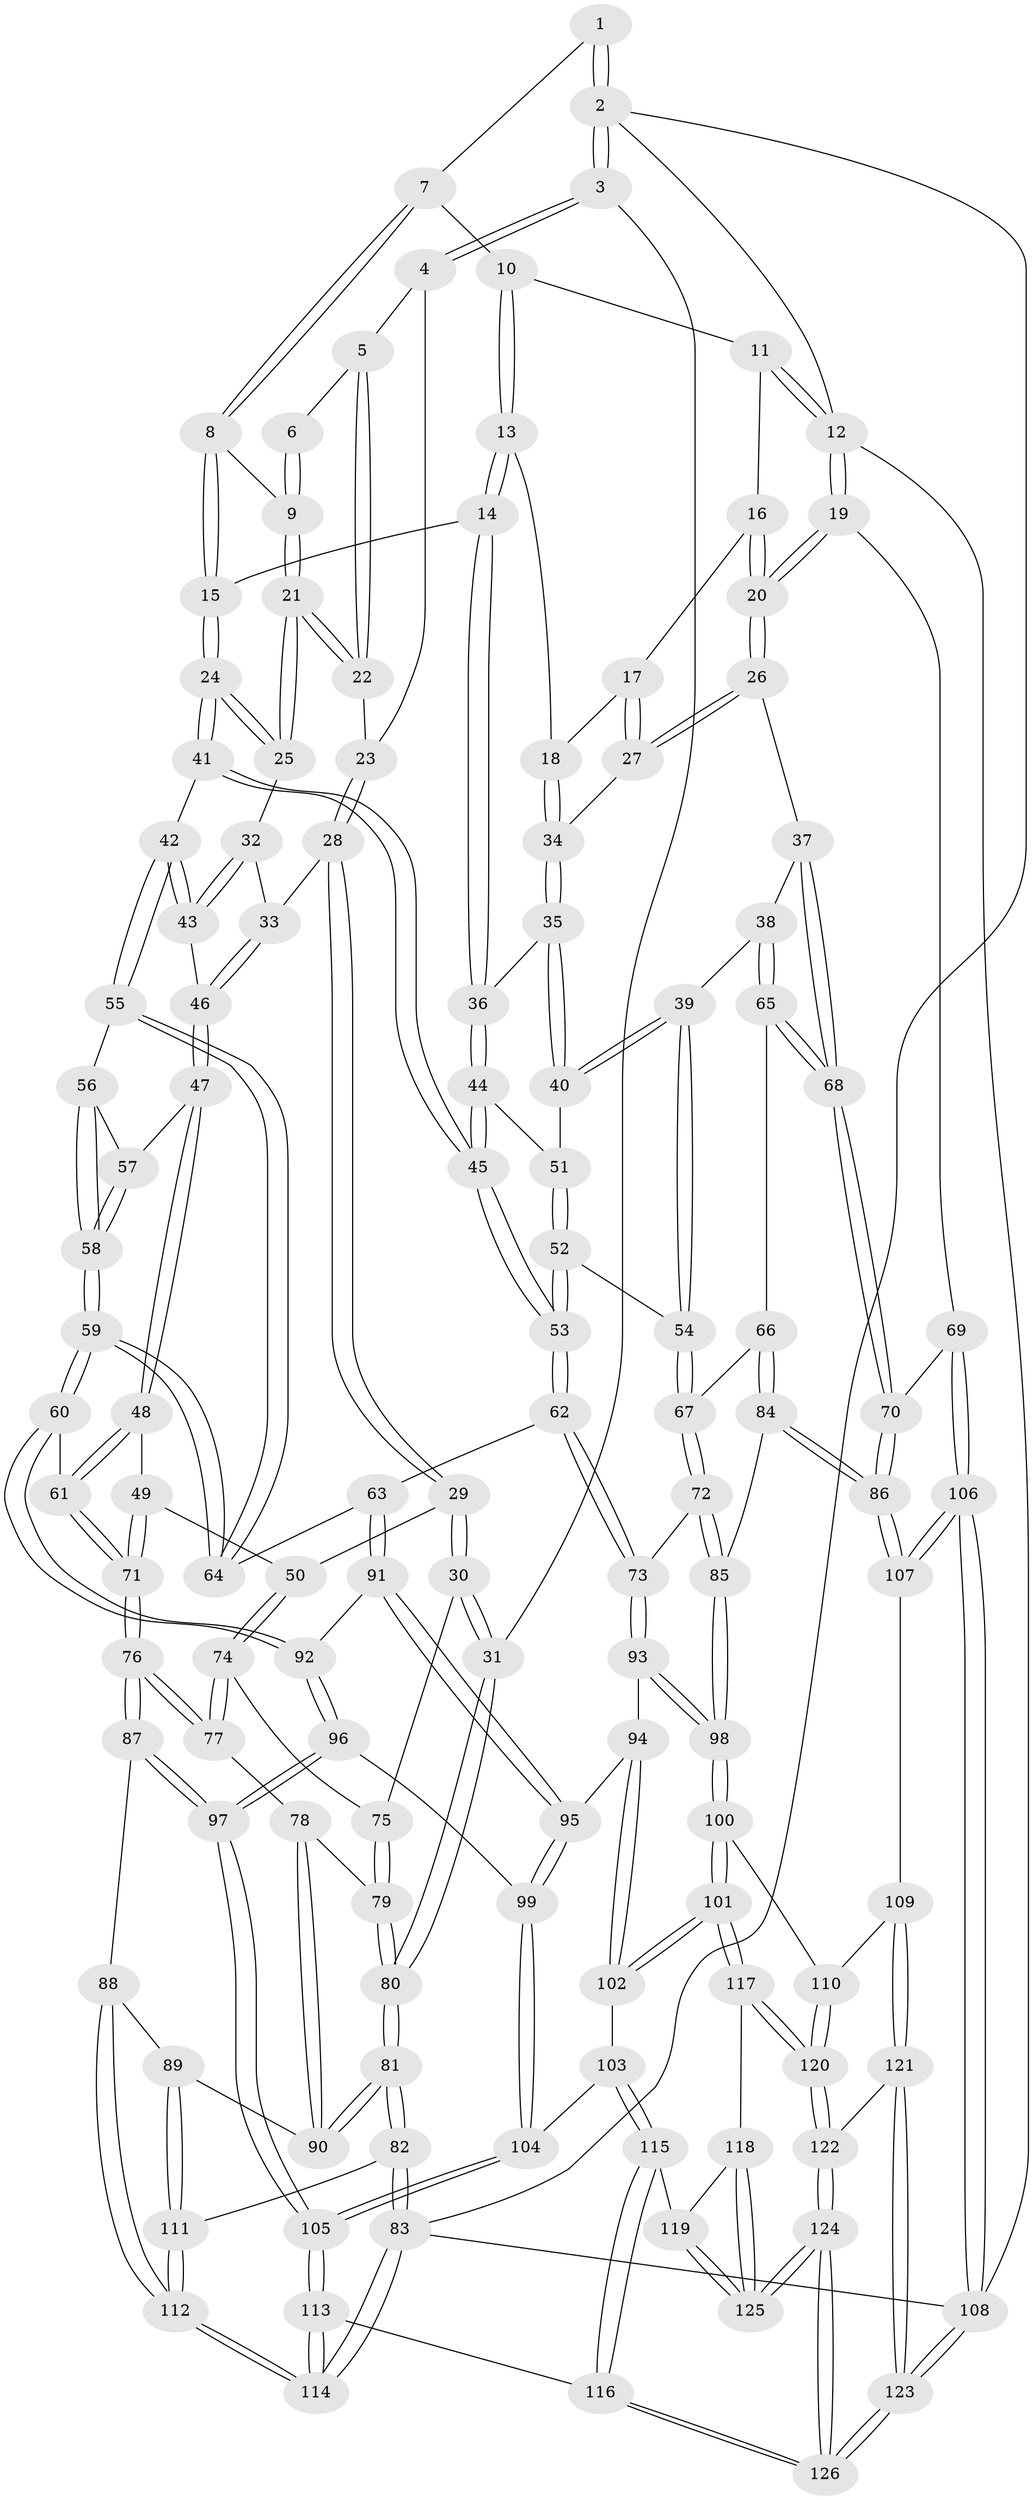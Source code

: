 // coarse degree distribution, {3: 0.056818181818181816, 8: 0.011363636363636364, 5: 0.48863636363636365, 4: 0.4090909090909091, 2: 0.011363636363636364, 6: 0.022727272727272728}
// Generated by graph-tools (version 1.1) at 2025/24/03/03/25 07:24:31]
// undirected, 126 vertices, 312 edges
graph export_dot {
graph [start="1"]
  node [color=gray90,style=filled];
  1 [pos="+0.2780926167964312+0"];
  2 [pos="+0+0"];
  3 [pos="+0+0"];
  4 [pos="+0.10960562415259952+0.08633967544997816"];
  5 [pos="+0.25691431704453815+0.0358218738604269"];
  6 [pos="+0.27446015337094526+0"];
  7 [pos="+0.5230730529301744+0"];
  8 [pos="+0.45663413064508923+0.051591041753385594"];
  9 [pos="+0.3906097972148124+0.10323555156176677"];
  10 [pos="+0.6258861138749432+0"];
  11 [pos="+0.9525579004618911+0"];
  12 [pos="+1+0"];
  13 [pos="+0.657796731283071+0.0726900505443544"];
  14 [pos="+0.5453851285216106+0.213637270260489"];
  15 [pos="+0.5245079184210105+0.21607713165902373"];
  16 [pos="+0.8684794478543754+0.05166402087187662"];
  17 [pos="+0.7869338275202975+0.13372174696122227"];
  18 [pos="+0.709376397626404+0.11466316706680266"];
  19 [pos="+1+0.2826346866265515"];
  20 [pos="+1+0.30007856363434293"];
  21 [pos="+0.33731708756714224+0.18973005794865308"];
  22 [pos="+0.2642135254334819+0.09854575285850663"];
  23 [pos="+0.15917449463838776+0.15035989950493625"];
  24 [pos="+0.45098033309684565+0.25371315654839416"];
  25 [pos="+0.33773119222641584+0.19155325825696967"];
  26 [pos="+0.9914718881919558+0.3063230729861234"];
  27 [pos="+0.8530378845989615+0.21866024026706038"];
  28 [pos="+0.1384600463071707+0.24905045663505412"];
  29 [pos="+0.07655606927983322+0.2671934894012366"];
  30 [pos="+0+0.2282119164744595"];
  31 [pos="+0+0.22044307443140249"];
  32 [pos="+0.3007595592678254+0.22343207220808817"];
  33 [pos="+0.15574053920455555+0.2548541057328566"];
  34 [pos="+0.7167434557607619+0.24802878047192098"];
  35 [pos="+0.7007656056830832+0.27633706394140883"];
  36 [pos="+0.612124254876459+0.2770980402346821"];
  37 [pos="+0.9453076686697017+0.3422993035723116"];
  38 [pos="+0.8828344040482424+0.36780281077978694"];
  39 [pos="+0.8334654897007975+0.3653377799107688"];
  40 [pos="+0.757553829176952+0.35475236044905434"];
  41 [pos="+0.43880377085178185+0.3579893430855339"];
  42 [pos="+0.41548440358803657+0.38120267624684573"];
  43 [pos="+0.285023137741585+0.34907440535571466"];
  44 [pos="+0.6093079914881472+0.3669140595220334"];
  45 [pos="+0.5680525355034286+0.4277701598249875"];
  46 [pos="+0.2338215799563781+0.3837686152940866"];
  47 [pos="+0.22969519202201977+0.3969841760275905"];
  48 [pos="+0.18130204858793875+0.43797213590848527"];
  49 [pos="+0.16860365323216647+0.4436137339325184"];
  50 [pos="+0.13878337301540297+0.4499870107590162"];
  51 [pos="+0.7162537213428153+0.3868539665699518"];
  52 [pos="+0.6930088029470391+0.45875327805436333"];
  53 [pos="+0.5815788802594107+0.47653262585814854"];
  54 [pos="+0.7201407434021566+0.4865876527688683"];
  55 [pos="+0.4116880190457771+0.39254246335998755"];
  56 [pos="+0.33188742320732056+0.422172727857277"];
  57 [pos="+0.2573883867963463+0.4181400129703317"];
  58 [pos="+0.30125628733848314+0.479150568548928"];
  59 [pos="+0.33702296781640667+0.5681401564509194"];
  60 [pos="+0.3354594027216015+0.5704661693453905"];
  61 [pos="+0.32817745777435986+0.5725051410460296"];
  62 [pos="+0.5627220847927081+0.5449326021304475"];
  63 [pos="+0.5373609715184968+0.5483926148946566"];
  64 [pos="+0.4006557553855935+0.5190578190547109"];
  65 [pos="+0.8138181004875156+0.4936042167350735"];
  66 [pos="+0.7870849703363293+0.527626086732789"];
  67 [pos="+0.7386604841612784+0.5147559188718195"];
  68 [pos="+0.9199277172070492+0.554342855477144"];
  69 [pos="+1+0.5685168348605146"];
  70 [pos="+0.9211304362157883+0.5769804139467849"];
  71 [pos="+0.2574051464243249+0.6092408032924099"];
  72 [pos="+0.6411402807264938+0.5991721630977543"];
  73 [pos="+0.6026649760288806+0.5946147760850311"];
  74 [pos="+0.12347737063722607+0.4634955874794765"];
  75 [pos="+0.09192716706501054+0.4660718143341915"];
  76 [pos="+0.22740340681111398+0.6325019173418525"];
  77 [pos="+0.1430507332644659+0.5733615523645468"];
  78 [pos="+0.08491333347551076+0.5992363213206148"];
  79 [pos="+0+0.5635577397379677"];
  80 [pos="+0+0.6165244241722325"];
  81 [pos="+0+0.6687046625080122"];
  82 [pos="+0+0.8251768683469172"];
  83 [pos="+0+1"];
  84 [pos="+0.8359794439869843+0.6721504291328123"];
  85 [pos="+0.757297142749689+0.6794141053968039"];
  86 [pos="+0.8438293468601212+0.6757215230414502"];
  87 [pos="+0.19984057310191197+0.7329366091038308"];
  88 [pos="+0.1571951016166217+0.7508180671649687"];
  89 [pos="+0.1571382709993225+0.7508218108819458"];
  90 [pos="+0.08428361076803723+0.703746576283413"];
  91 [pos="+0.4486871339364936+0.6692129271580997"];
  92 [pos="+0.3586437621782046+0.6066320440546261"];
  93 [pos="+0.5989640670951125+0.6071821968108758"];
  94 [pos="+0.5325150028594722+0.7017303574828259"];
  95 [pos="+0.45892483166809495+0.6949245287521012"];
  96 [pos="+0.3527512154585583+0.7334592803467668"];
  97 [pos="+0.2796383417153616+0.7837227931579251"];
  98 [pos="+0.6473548133069293+0.7922165637282319"];
  99 [pos="+0.4339027663270673+0.7428176680866101"];
  100 [pos="+0.6460048815468511+0.7949615659203063"];
  101 [pos="+0.6445716288988482+0.796169469434327"];
  102 [pos="+0.5676573285246151+0.7749804187167493"];
  103 [pos="+0.4941949430144395+0.8168444313491461"];
  104 [pos="+0.4469446380594703+0.7953352369270006"];
  105 [pos="+0.3291929037550136+0.8899476633663582"];
  106 [pos="+1+0.7970569688530282"];
  107 [pos="+0.9078393951118524+0.7665596931094467"];
  108 [pos="+1+1"];
  109 [pos="+0.8975353897545981+0.7818810572736892"];
  110 [pos="+0.7379547723596399+0.8236952348861172"];
  111 [pos="+0.03782833777880263+0.8599807662521849"];
  112 [pos="+0.205022113925648+1"];
  113 [pos="+0.32330265688920845+1"];
  114 [pos="+0.2602097240014738+1"];
  115 [pos="+0.518954947259419+0.9714247334507395"];
  116 [pos="+0.390945583645954+1"];
  117 [pos="+0.6393373299530969+0.8500213621557478"];
  118 [pos="+0.6112037150854512+0.9039193470007229"];
  119 [pos="+0.5356040084157601+0.9608244377943902"];
  120 [pos="+0.7611691527881334+0.9227923069129207"];
  121 [pos="+0.8948668403595589+0.7892695456210993"];
  122 [pos="+0.7831673219530377+0.9483961354318183"];
  123 [pos="+0.9888226928729739+1"];
  124 [pos="+0.7784676874551734+1"];
  125 [pos="+0.7519556768293904+1"];
  126 [pos="+0.8617575546626471+1"];
  1 -- 2;
  1 -- 2;
  1 -- 7;
  2 -- 3;
  2 -- 3;
  2 -- 12;
  2 -- 83;
  3 -- 4;
  3 -- 4;
  3 -- 31;
  4 -- 5;
  4 -- 23;
  5 -- 6;
  5 -- 22;
  5 -- 22;
  6 -- 9;
  6 -- 9;
  7 -- 8;
  7 -- 8;
  7 -- 10;
  8 -- 9;
  8 -- 15;
  8 -- 15;
  9 -- 21;
  9 -- 21;
  10 -- 11;
  10 -- 13;
  10 -- 13;
  11 -- 12;
  11 -- 12;
  11 -- 16;
  12 -- 19;
  12 -- 19;
  12 -- 108;
  13 -- 14;
  13 -- 14;
  13 -- 18;
  14 -- 15;
  14 -- 36;
  14 -- 36;
  15 -- 24;
  15 -- 24;
  16 -- 17;
  16 -- 20;
  16 -- 20;
  17 -- 18;
  17 -- 27;
  17 -- 27;
  18 -- 34;
  18 -- 34;
  19 -- 20;
  19 -- 20;
  19 -- 69;
  20 -- 26;
  20 -- 26;
  21 -- 22;
  21 -- 22;
  21 -- 25;
  21 -- 25;
  22 -- 23;
  23 -- 28;
  23 -- 28;
  24 -- 25;
  24 -- 25;
  24 -- 41;
  24 -- 41;
  25 -- 32;
  26 -- 27;
  26 -- 27;
  26 -- 37;
  27 -- 34;
  28 -- 29;
  28 -- 29;
  28 -- 33;
  29 -- 30;
  29 -- 30;
  29 -- 50;
  30 -- 31;
  30 -- 31;
  30 -- 75;
  31 -- 80;
  31 -- 80;
  32 -- 33;
  32 -- 43;
  32 -- 43;
  33 -- 46;
  33 -- 46;
  34 -- 35;
  34 -- 35;
  35 -- 36;
  35 -- 40;
  35 -- 40;
  36 -- 44;
  36 -- 44;
  37 -- 38;
  37 -- 68;
  37 -- 68;
  38 -- 39;
  38 -- 65;
  38 -- 65;
  39 -- 40;
  39 -- 40;
  39 -- 54;
  39 -- 54;
  40 -- 51;
  41 -- 42;
  41 -- 45;
  41 -- 45;
  42 -- 43;
  42 -- 43;
  42 -- 55;
  42 -- 55;
  43 -- 46;
  44 -- 45;
  44 -- 45;
  44 -- 51;
  45 -- 53;
  45 -- 53;
  46 -- 47;
  46 -- 47;
  47 -- 48;
  47 -- 48;
  47 -- 57;
  48 -- 49;
  48 -- 61;
  48 -- 61;
  49 -- 50;
  49 -- 71;
  49 -- 71;
  50 -- 74;
  50 -- 74;
  51 -- 52;
  51 -- 52;
  52 -- 53;
  52 -- 53;
  52 -- 54;
  53 -- 62;
  53 -- 62;
  54 -- 67;
  54 -- 67;
  55 -- 56;
  55 -- 64;
  55 -- 64;
  56 -- 57;
  56 -- 58;
  56 -- 58;
  57 -- 58;
  57 -- 58;
  58 -- 59;
  58 -- 59;
  59 -- 60;
  59 -- 60;
  59 -- 64;
  59 -- 64;
  60 -- 61;
  60 -- 92;
  60 -- 92;
  61 -- 71;
  61 -- 71;
  62 -- 63;
  62 -- 73;
  62 -- 73;
  63 -- 64;
  63 -- 91;
  63 -- 91;
  65 -- 66;
  65 -- 68;
  65 -- 68;
  66 -- 67;
  66 -- 84;
  66 -- 84;
  67 -- 72;
  67 -- 72;
  68 -- 70;
  68 -- 70;
  69 -- 70;
  69 -- 106;
  69 -- 106;
  70 -- 86;
  70 -- 86;
  71 -- 76;
  71 -- 76;
  72 -- 73;
  72 -- 85;
  72 -- 85;
  73 -- 93;
  73 -- 93;
  74 -- 75;
  74 -- 77;
  74 -- 77;
  75 -- 79;
  75 -- 79;
  76 -- 77;
  76 -- 77;
  76 -- 87;
  76 -- 87;
  77 -- 78;
  78 -- 79;
  78 -- 90;
  78 -- 90;
  79 -- 80;
  79 -- 80;
  80 -- 81;
  80 -- 81;
  81 -- 82;
  81 -- 82;
  81 -- 90;
  81 -- 90;
  82 -- 83;
  82 -- 83;
  82 -- 111;
  83 -- 114;
  83 -- 114;
  83 -- 108;
  84 -- 85;
  84 -- 86;
  84 -- 86;
  85 -- 98;
  85 -- 98;
  86 -- 107;
  86 -- 107;
  87 -- 88;
  87 -- 97;
  87 -- 97;
  88 -- 89;
  88 -- 112;
  88 -- 112;
  89 -- 90;
  89 -- 111;
  89 -- 111;
  91 -- 92;
  91 -- 95;
  91 -- 95;
  92 -- 96;
  92 -- 96;
  93 -- 94;
  93 -- 98;
  93 -- 98;
  94 -- 95;
  94 -- 102;
  94 -- 102;
  95 -- 99;
  95 -- 99;
  96 -- 97;
  96 -- 97;
  96 -- 99;
  97 -- 105;
  97 -- 105;
  98 -- 100;
  98 -- 100;
  99 -- 104;
  99 -- 104;
  100 -- 101;
  100 -- 101;
  100 -- 110;
  101 -- 102;
  101 -- 102;
  101 -- 117;
  101 -- 117;
  102 -- 103;
  103 -- 104;
  103 -- 115;
  103 -- 115;
  104 -- 105;
  104 -- 105;
  105 -- 113;
  105 -- 113;
  106 -- 107;
  106 -- 107;
  106 -- 108;
  106 -- 108;
  107 -- 109;
  108 -- 123;
  108 -- 123;
  109 -- 110;
  109 -- 121;
  109 -- 121;
  110 -- 120;
  110 -- 120;
  111 -- 112;
  111 -- 112;
  112 -- 114;
  112 -- 114;
  113 -- 114;
  113 -- 114;
  113 -- 116;
  115 -- 116;
  115 -- 116;
  115 -- 119;
  116 -- 126;
  116 -- 126;
  117 -- 118;
  117 -- 120;
  117 -- 120;
  118 -- 119;
  118 -- 125;
  118 -- 125;
  119 -- 125;
  119 -- 125;
  120 -- 122;
  120 -- 122;
  121 -- 122;
  121 -- 123;
  121 -- 123;
  122 -- 124;
  122 -- 124;
  123 -- 126;
  123 -- 126;
  124 -- 125;
  124 -- 125;
  124 -- 126;
  124 -- 126;
}
